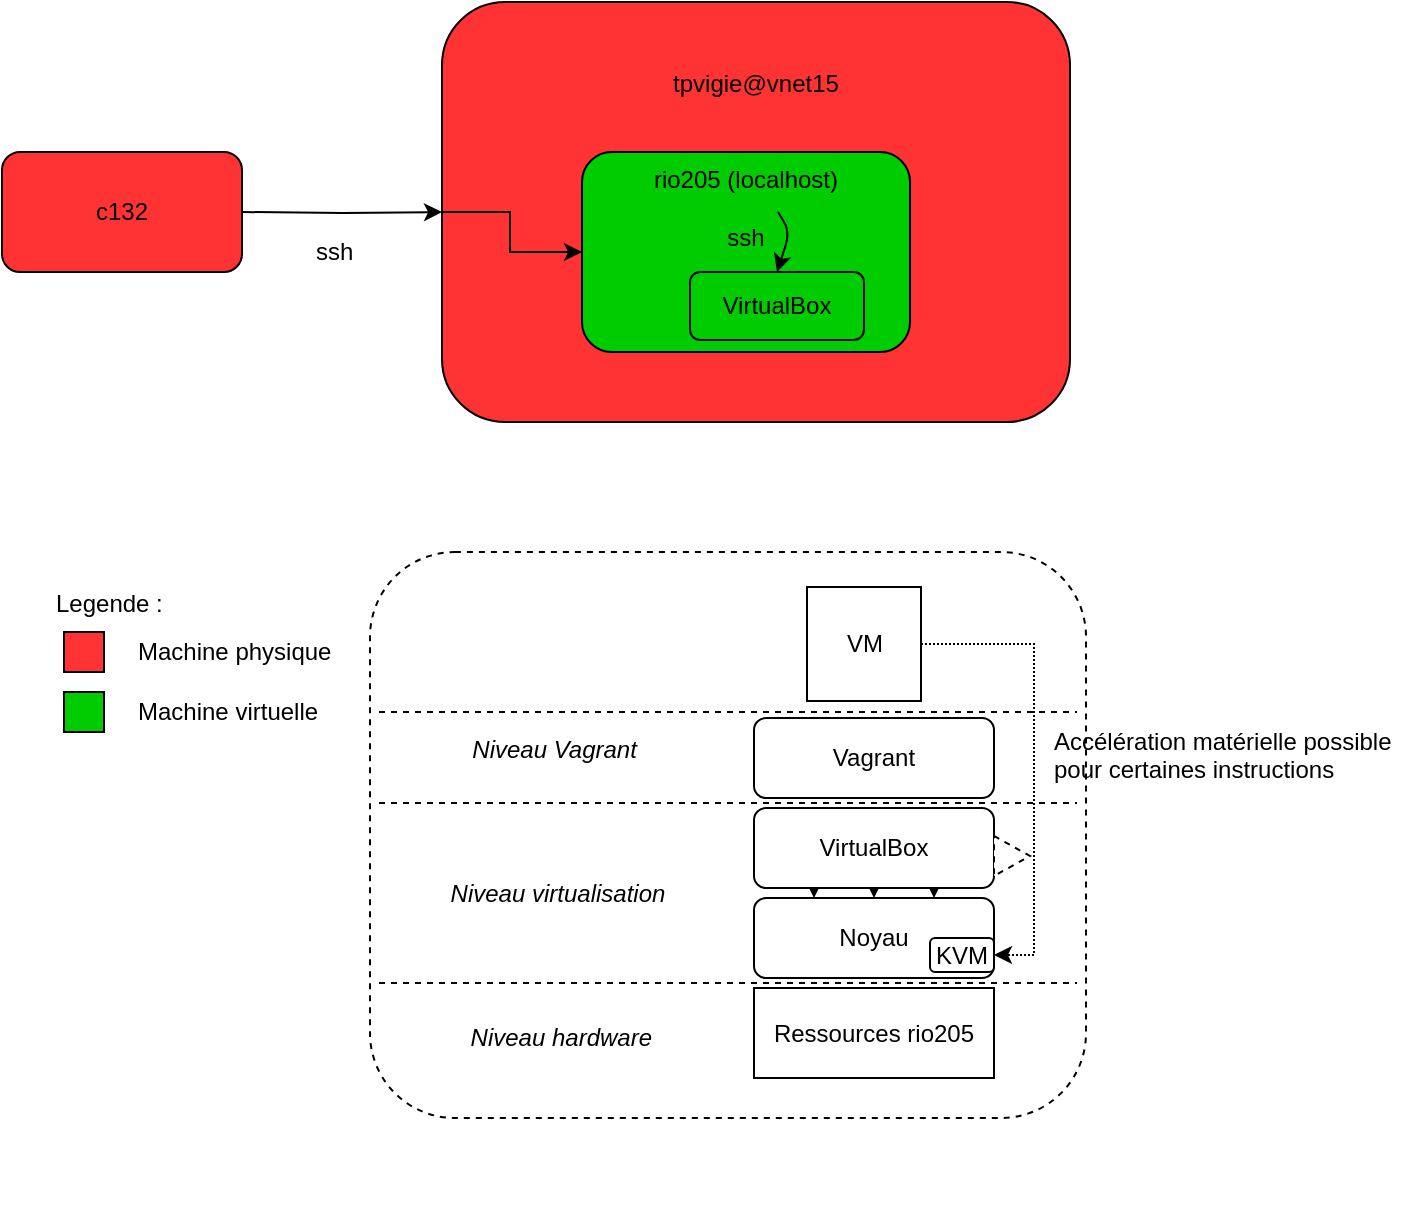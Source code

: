 <mxfile version="10.5.9" type="device"><diagram id="u7Hdlcx34OBUiHYBm5p_" name="Page-1"><mxGraphModel dx="1010" dy="501" grid="1" gridSize="10" guides="1" tooltips="1" connect="1" arrows="1" fold="1" page="1" pageScale="1" pageWidth="827" pageHeight="1169" math="0" shadow="0"><root><mxCell id="0"/><mxCell id="1" parent="0"/><mxCell id="WXIeTKy9Yhz6nf_PGL0S-10" value="&lt;i&gt;&lt;br&gt;&lt;br&gt;&lt;br&gt;&lt;br&gt;&lt;br&gt;&amp;nbsp; &amp;nbsp; &amp;nbsp; &amp;nbsp; &amp;nbsp; &amp;nbsp; &amp;nbsp; &amp;nbsp; &amp;nbsp; &amp;nbsp; &amp;nbsp; &amp;nbsp; &amp;nbsp; &amp;nbsp; &amp;nbsp; &amp;nbsp; &amp;nbsp; &amp;nbsp; &amp;nbsp; &amp;nbsp; &amp;nbsp; &amp;nbsp; &amp;nbsp; &amp;nbsp; &amp;nbsp; &amp;nbsp; &amp;nbsp;&amp;nbsp;&lt;br&gt;&lt;br&gt;&lt;br&gt;&amp;nbsp; &amp;nbsp; &amp;nbsp; &amp;nbsp; &amp;nbsp; &amp;nbsp; &amp;nbsp; &amp;nbsp; &amp;nbsp; &amp;nbsp; &amp;nbsp; &amp;nbsp; &amp;nbsp; &amp;nbsp; &amp;nbsp; &amp;nbsp; &amp;nbsp; &amp;nbsp; &amp;nbsp; &amp;nbsp; &amp;nbsp; &amp;nbsp; &amp;nbsp; &amp;nbsp; &amp;nbsp;&amp;nbsp;&lt;br&gt;&lt;br&gt;Niveau Vagrant&amp;nbsp; &amp;nbsp; &amp;nbsp; &amp;nbsp; &amp;nbsp; &amp;nbsp; &amp;nbsp; &amp;nbsp; &amp;nbsp; &amp;nbsp; &amp;nbsp; &amp;nbsp; &amp;nbsp; &amp;nbsp; &amp;nbsp; &amp;nbsp; &amp;nbsp; &amp;nbsp; &amp;nbsp; &amp;nbsp; &amp;nbsp; &amp;nbsp; &amp;nbsp; &amp;nbsp; &amp;nbsp; &amp;nbsp;&amp;nbsp;&lt;br&gt;&lt;br&gt;&lt;br&gt;&lt;br&gt;&lt;br&gt;Niveau virtualisation&amp;nbsp; &amp;nbsp; &amp;nbsp; &amp;nbsp; &amp;nbsp; &amp;nbsp; &amp;nbsp; &amp;nbsp; &amp;nbsp; &amp;nbsp; &amp;nbsp; &amp;nbsp; &amp;nbsp; &amp;nbsp; &amp;nbsp; &amp;nbsp; &amp;nbsp; &amp;nbsp; &amp;nbsp; &amp;nbsp; &amp;nbsp; &amp;nbsp; &amp;nbsp; &amp;nbsp; &amp;nbsp; &amp;nbsp;&lt;br&gt;&lt;br&gt;&lt;br&gt;&lt;br&gt;&lt;br&gt;Niveau hardware&amp;nbsp; &amp;nbsp; &amp;nbsp; &amp;nbsp; &amp;nbsp; &amp;nbsp; &amp;nbsp; &amp;nbsp; &amp;nbsp; &amp;nbsp; &amp;nbsp; &amp;nbsp; &amp;nbsp; &amp;nbsp; &amp;nbsp; &amp;nbsp; &amp;nbsp; &amp;nbsp; &amp;nbsp; &amp;nbsp; &amp;nbsp; &amp;nbsp; &amp;nbsp; &amp;nbsp; &amp;nbsp;&amp;nbsp;&lt;br&gt;&lt;br&gt;&lt;br&gt;&lt;br&gt;&lt;br&gt;&amp;nbsp; &amp;nbsp; &amp;nbsp; &amp;nbsp; &amp;nbsp; &amp;nbsp; &amp;nbsp; &amp;nbsp; &amp;nbsp; &amp;nbsp; &amp;nbsp; &amp;nbsp; &amp;nbsp; &amp;nbsp; &amp;nbsp; &amp;nbsp; &amp;nbsp; &amp;nbsp; &amp;nbsp; &amp;nbsp; &amp;nbsp; &amp;nbsp; &amp;nbsp; &amp;nbsp; &amp;nbsp; &amp;nbsp; &amp;nbsp; &amp;nbsp; &amp;nbsp; &amp;nbsp; &amp;nbsp; &amp;nbsp; &amp;nbsp; &amp;nbsp; &amp;nbsp; &amp;nbsp; &amp;nbsp; &amp;nbsp; &amp;nbsp; &amp;nbsp; &amp;nbsp; &amp;nbsp; &amp;nbsp; &amp;nbsp; &amp;nbsp; &amp;nbsp; &amp;nbsp; &amp;nbsp; &amp;nbsp; &amp;nbsp; &amp;nbsp; &amp;nbsp; &amp;nbsp; &amp;nbsp; &amp;nbsp; &amp;nbsp; &amp;nbsp; &amp;nbsp; &amp;nbsp; &amp;nbsp; &amp;nbsp; &amp;nbsp; &amp;nbsp;&amp;nbsp;&lt;/i&gt;" style="rounded=1;whiteSpace=wrap;html=1;dashed=1;" parent="1" vertex="1"><mxGeometry x="350" y="430" width="358" height="283" as="geometry"/></mxCell><mxCell id="LrDcdEWjvxfjkJP8dvRN-3" style="edgeStyle=orthogonalEdgeStyle;rounded=0;orthogonalLoop=1;jettySize=auto;html=1;exitX=1.003;exitY=0.451;exitDx=0;exitDy=0;entryX=0;entryY=0.5;entryDx=0;entryDy=0;exitPerimeter=0;" parent="1" target="LrDcdEWjvxfjkJP8dvRN-2" edge="1"><mxGeometry relative="1" as="geometry"><mxPoint x="286" y="260" as="sourcePoint"/></mxGeometry></mxCell><mxCell id="LrDcdEWjvxfjkJP8dvRN-2" value="tpvigie@vnet15&lt;br&gt;&lt;br&gt;&lt;br&gt;&lt;br&gt;&lt;br&gt;&lt;br&gt;&lt;br&gt;&lt;br&gt;&lt;br&gt;&lt;br&gt;" style="rounded=1;whiteSpace=wrap;html=1;fillColor=#FF3333;" parent="1" vertex="1"><mxGeometry x="386" y="155" width="314" height="210" as="geometry"/></mxCell><mxCell id="LrDcdEWjvxfjkJP8dvRN-12" value="rio205 (localhost)&lt;br&gt;&lt;br&gt;ssh&lt;br&gt;&lt;br&gt;&lt;br&gt;&lt;br&gt;" style="rounded=1;whiteSpace=wrap;html=1;fillColor=#00CC00;" parent="1" vertex="1"><mxGeometry x="456" y="230" width="164" height="100" as="geometry"/></mxCell><mxCell id="LrDcdEWjvxfjkJP8dvRN-4" value="ssh" style="text;html=1;resizable=0;points=[];autosize=1;align=left;verticalAlign=top;spacingTop=-4;" parent="1" vertex="1"><mxGeometry x="321" y="270" width="30" height="20" as="geometry"/></mxCell><mxCell id="LrDcdEWjvxfjkJP8dvRN-10" value="c132" style="rounded=1;whiteSpace=wrap;html=1;strokeColor=#000000;fillColor=#FF3333;" parent="1" vertex="1"><mxGeometry x="166" y="230" width="120" height="60" as="geometry"/></mxCell><mxCell id="LrDcdEWjvxfjkJP8dvRN-15" style="edgeStyle=orthogonalEdgeStyle;rounded=0;orthogonalLoop=1;jettySize=auto;html=1;exitX=0;exitY=0.5;exitDx=0;exitDy=0;entryX=0;entryY=0.5;entryDx=0;entryDy=0;" parent="1" source="LrDcdEWjvxfjkJP8dvRN-2" target="LrDcdEWjvxfjkJP8dvRN-12" edge="1"><mxGeometry relative="1" as="geometry"><Array as="points"><mxPoint x="420" y="260"/><mxPoint x="420" y="280"/></Array></mxGeometry></mxCell><mxCell id="LrDcdEWjvxfjkJP8dvRN-16" value="Legende :&lt;br&gt;&lt;br&gt;" style="text;html=1;resizable=0;points=[];autosize=1;align=left;verticalAlign=top;spacingTop=-4;" parent="1" vertex="1"><mxGeometry x="191" y="446" width="70" height="30" as="geometry"/></mxCell><mxCell id="LrDcdEWjvxfjkJP8dvRN-17" value="" style="whiteSpace=wrap;html=1;aspect=fixed;strokeColor=#000000;fillColor=#00CC00;" parent="1" vertex="1"><mxGeometry x="197" y="500" width="20" height="20" as="geometry"/></mxCell><mxCell id="LrDcdEWjvxfjkJP8dvRN-18" value="Machine virtuelle" style="text;html=1;resizable=0;points=[];autosize=1;align=left;verticalAlign=top;spacingTop=-4;" parent="1" vertex="1"><mxGeometry x="232" y="500" width="110" height="20" as="geometry"/></mxCell><mxCell id="LrDcdEWjvxfjkJP8dvRN-19" value="" style="whiteSpace=wrap;html=1;aspect=fixed;strokeColor=#000000;fillColor=#FF3333;" parent="1" vertex="1"><mxGeometry x="197" y="470" width="20" height="20" as="geometry"/></mxCell><mxCell id="LrDcdEWjvxfjkJP8dvRN-20" value="Machine physique" style="text;html=1;resizable=0;points=[];autosize=1;align=left;verticalAlign=top;spacingTop=-4;" parent="1" vertex="1"><mxGeometry x="232" y="470" width="110" height="20" as="geometry"/></mxCell><mxCell id="LrDcdEWjvxfjkJP8dvRN-21" value="VirtualBox" style="rounded=1;whiteSpace=wrap;html=1;strokeColor=#000000;fillColor=#00CC00;" parent="1" vertex="1"><mxGeometry x="510" y="290" width="87" height="34" as="geometry"/></mxCell><mxCell id="7rlaMwRHxiko-dEgyGBL-1" value="" style="endArrow=classic;html=1;entryX=0.5;entryY=0;entryDx=0;entryDy=0;" parent="1" target="LrDcdEWjvxfjkJP8dvRN-21" edge="1"><mxGeometry width="50" height="50" relative="1" as="geometry"><mxPoint x="554" y="260" as="sourcePoint"/><mxPoint x="440" y="430" as="targetPoint"/><Array as="points"><mxPoint x="554" y="260"/><mxPoint x="560" y="270"/></Array></mxGeometry></mxCell><mxCell id="WXIeTKy9Yhz6nf_PGL0S-19" style="edgeStyle=orthogonalEdgeStyle;rounded=0;orthogonalLoop=1;jettySize=auto;html=1;exitX=1;exitY=0.5;exitDx=0;exitDy=0;entryX=1;entryY=0.5;entryDx=0;entryDy=0;dashed=1;dashPattern=1 1;" parent="1" source="dPlTDxtfSplfZ75m2TeO-1" target="dPlTDxtfSplfZ75m2TeO-5" edge="1"><mxGeometry relative="1" as="geometry"><Array as="points"><mxPoint x="682" y="476"/><mxPoint x="682" y="632"/></Array></mxGeometry></mxCell><mxCell id="WXIeTKy9Yhz6nf_PGL0S-21" style="edgeStyle=orthogonalEdgeStyle;rounded=0;orthogonalLoop=1;jettySize=auto;html=1;exitX=0.5;exitY=1;exitDx=0;exitDy=0;entryX=0.5;entryY=0;entryDx=0;entryDy=0;" parent="1" source="WXIeTKy9Yhz6nf_PGL0S-4" target="WXIeTKy9Yhz6nf_PGL0S-9" edge="1"><mxGeometry relative="1" as="geometry"/></mxCell><mxCell id="WXIeTKy9Yhz6nf_PGL0S-22" style="edgeStyle=orthogonalEdgeStyle;rounded=0;orthogonalLoop=1;jettySize=auto;html=1;exitX=0.25;exitY=1;exitDx=0;exitDy=0;entryX=0.25;entryY=0;entryDx=0;entryDy=0;" parent="1" source="WXIeTKy9Yhz6nf_PGL0S-4" target="WXIeTKy9Yhz6nf_PGL0S-9" edge="1"><mxGeometry relative="1" as="geometry"/></mxCell><mxCell id="WXIeTKy9Yhz6nf_PGL0S-23" style="edgeStyle=orthogonalEdgeStyle;rounded=0;orthogonalLoop=1;jettySize=auto;html=1;exitX=0.75;exitY=1;exitDx=0;exitDy=0;entryX=0.75;entryY=0;entryDx=0;entryDy=0;" parent="1" source="WXIeTKy9Yhz6nf_PGL0S-4" target="WXIeTKy9Yhz6nf_PGL0S-9" edge="1"><mxGeometry relative="1" as="geometry"/></mxCell><mxCell id="WXIeTKy9Yhz6nf_PGL0S-4" value="VirtualBox" style="rounded=1;whiteSpace=wrap;html=1;" parent="1" vertex="1"><mxGeometry x="542" y="558" width="120" height="40" as="geometry"/></mxCell><mxCell id="WXIeTKy9Yhz6nf_PGL0S-8" value="Vagrant" style="rounded=1;whiteSpace=wrap;html=1;" parent="1" vertex="1"><mxGeometry x="542" y="513" width="120" height="40" as="geometry"/></mxCell><mxCell id="WXIeTKy9Yhz6nf_PGL0S-9" value="Noyau" style="rounded=1;whiteSpace=wrap;html=1;" parent="1" vertex="1"><mxGeometry x="542" y="603" width="120" height="40" as="geometry"/></mxCell><mxCell id="WXIeTKy9Yhz6nf_PGL0S-12" value="Ressources rio205" style="rounded=0;whiteSpace=wrap;html=1;" parent="1" vertex="1"><mxGeometry x="542" y="648" width="120" height="45" as="geometry"/></mxCell><mxCell id="WXIeTKy9Yhz6nf_PGL0S-13" value="" style="endArrow=none;dashed=1;html=1;" parent="1" edge="1"><mxGeometry width="50" height="50" relative="1" as="geometry"><mxPoint x="354.5" y="555.5" as="sourcePoint"/><mxPoint x="703.5" y="555.5" as="targetPoint"/></mxGeometry></mxCell><mxCell id="WXIeTKy9Yhz6nf_PGL0S-14" value="" style="endArrow=none;dashed=1;html=1;" parent="1" edge="1"><mxGeometry width="50" height="50" relative="1" as="geometry"><mxPoint x="354.5" y="645.5" as="sourcePoint"/><mxPoint x="703.5" y="645.5" as="targetPoint"/></mxGeometry></mxCell><mxCell id="WXIeTKy9Yhz6nf_PGL0S-20" value="Accélération matérielle possible&lt;br&gt;pour certaines instructions&lt;br&gt;" style="text;html=1;resizable=0;points=[];autosize=1;align=left;verticalAlign=top;spacingTop=-4;" parent="1" vertex="1"><mxGeometry x="690" y="515" width="180" height="30" as="geometry"/></mxCell><mxCell id="dPlTDxtfSplfZ75m2TeO-1" value="VM" style="whiteSpace=wrap;html=1;aspect=fixed;" vertex="1" parent="1"><mxGeometry x="568.5" y="447.5" width="57" height="57" as="geometry"/></mxCell><mxCell id="dPlTDxtfSplfZ75m2TeO-3" value="" style="endArrow=none;dashed=1;html=1;" edge="1" parent="1"><mxGeometry width="50" height="50" relative="1" as="geometry"><mxPoint x="354.5" y="510" as="sourcePoint"/><mxPoint x="703.5" y="510" as="targetPoint"/></mxGeometry></mxCell><mxCell id="dPlTDxtfSplfZ75m2TeO-5" value="KVM" style="rounded=1;whiteSpace=wrap;html=1;" vertex="1" parent="1"><mxGeometry x="630" y="623" width="32" height="17" as="geometry"/></mxCell><mxCell id="dPlTDxtfSplfZ75m2TeO-6" value="" style="triangle;whiteSpace=wrap;html=1;dashed=1;" vertex="1" parent="1"><mxGeometry x="662" y="572" width="18" height="20" as="geometry"/></mxCell></root></mxGraphModel></diagram></mxfile>